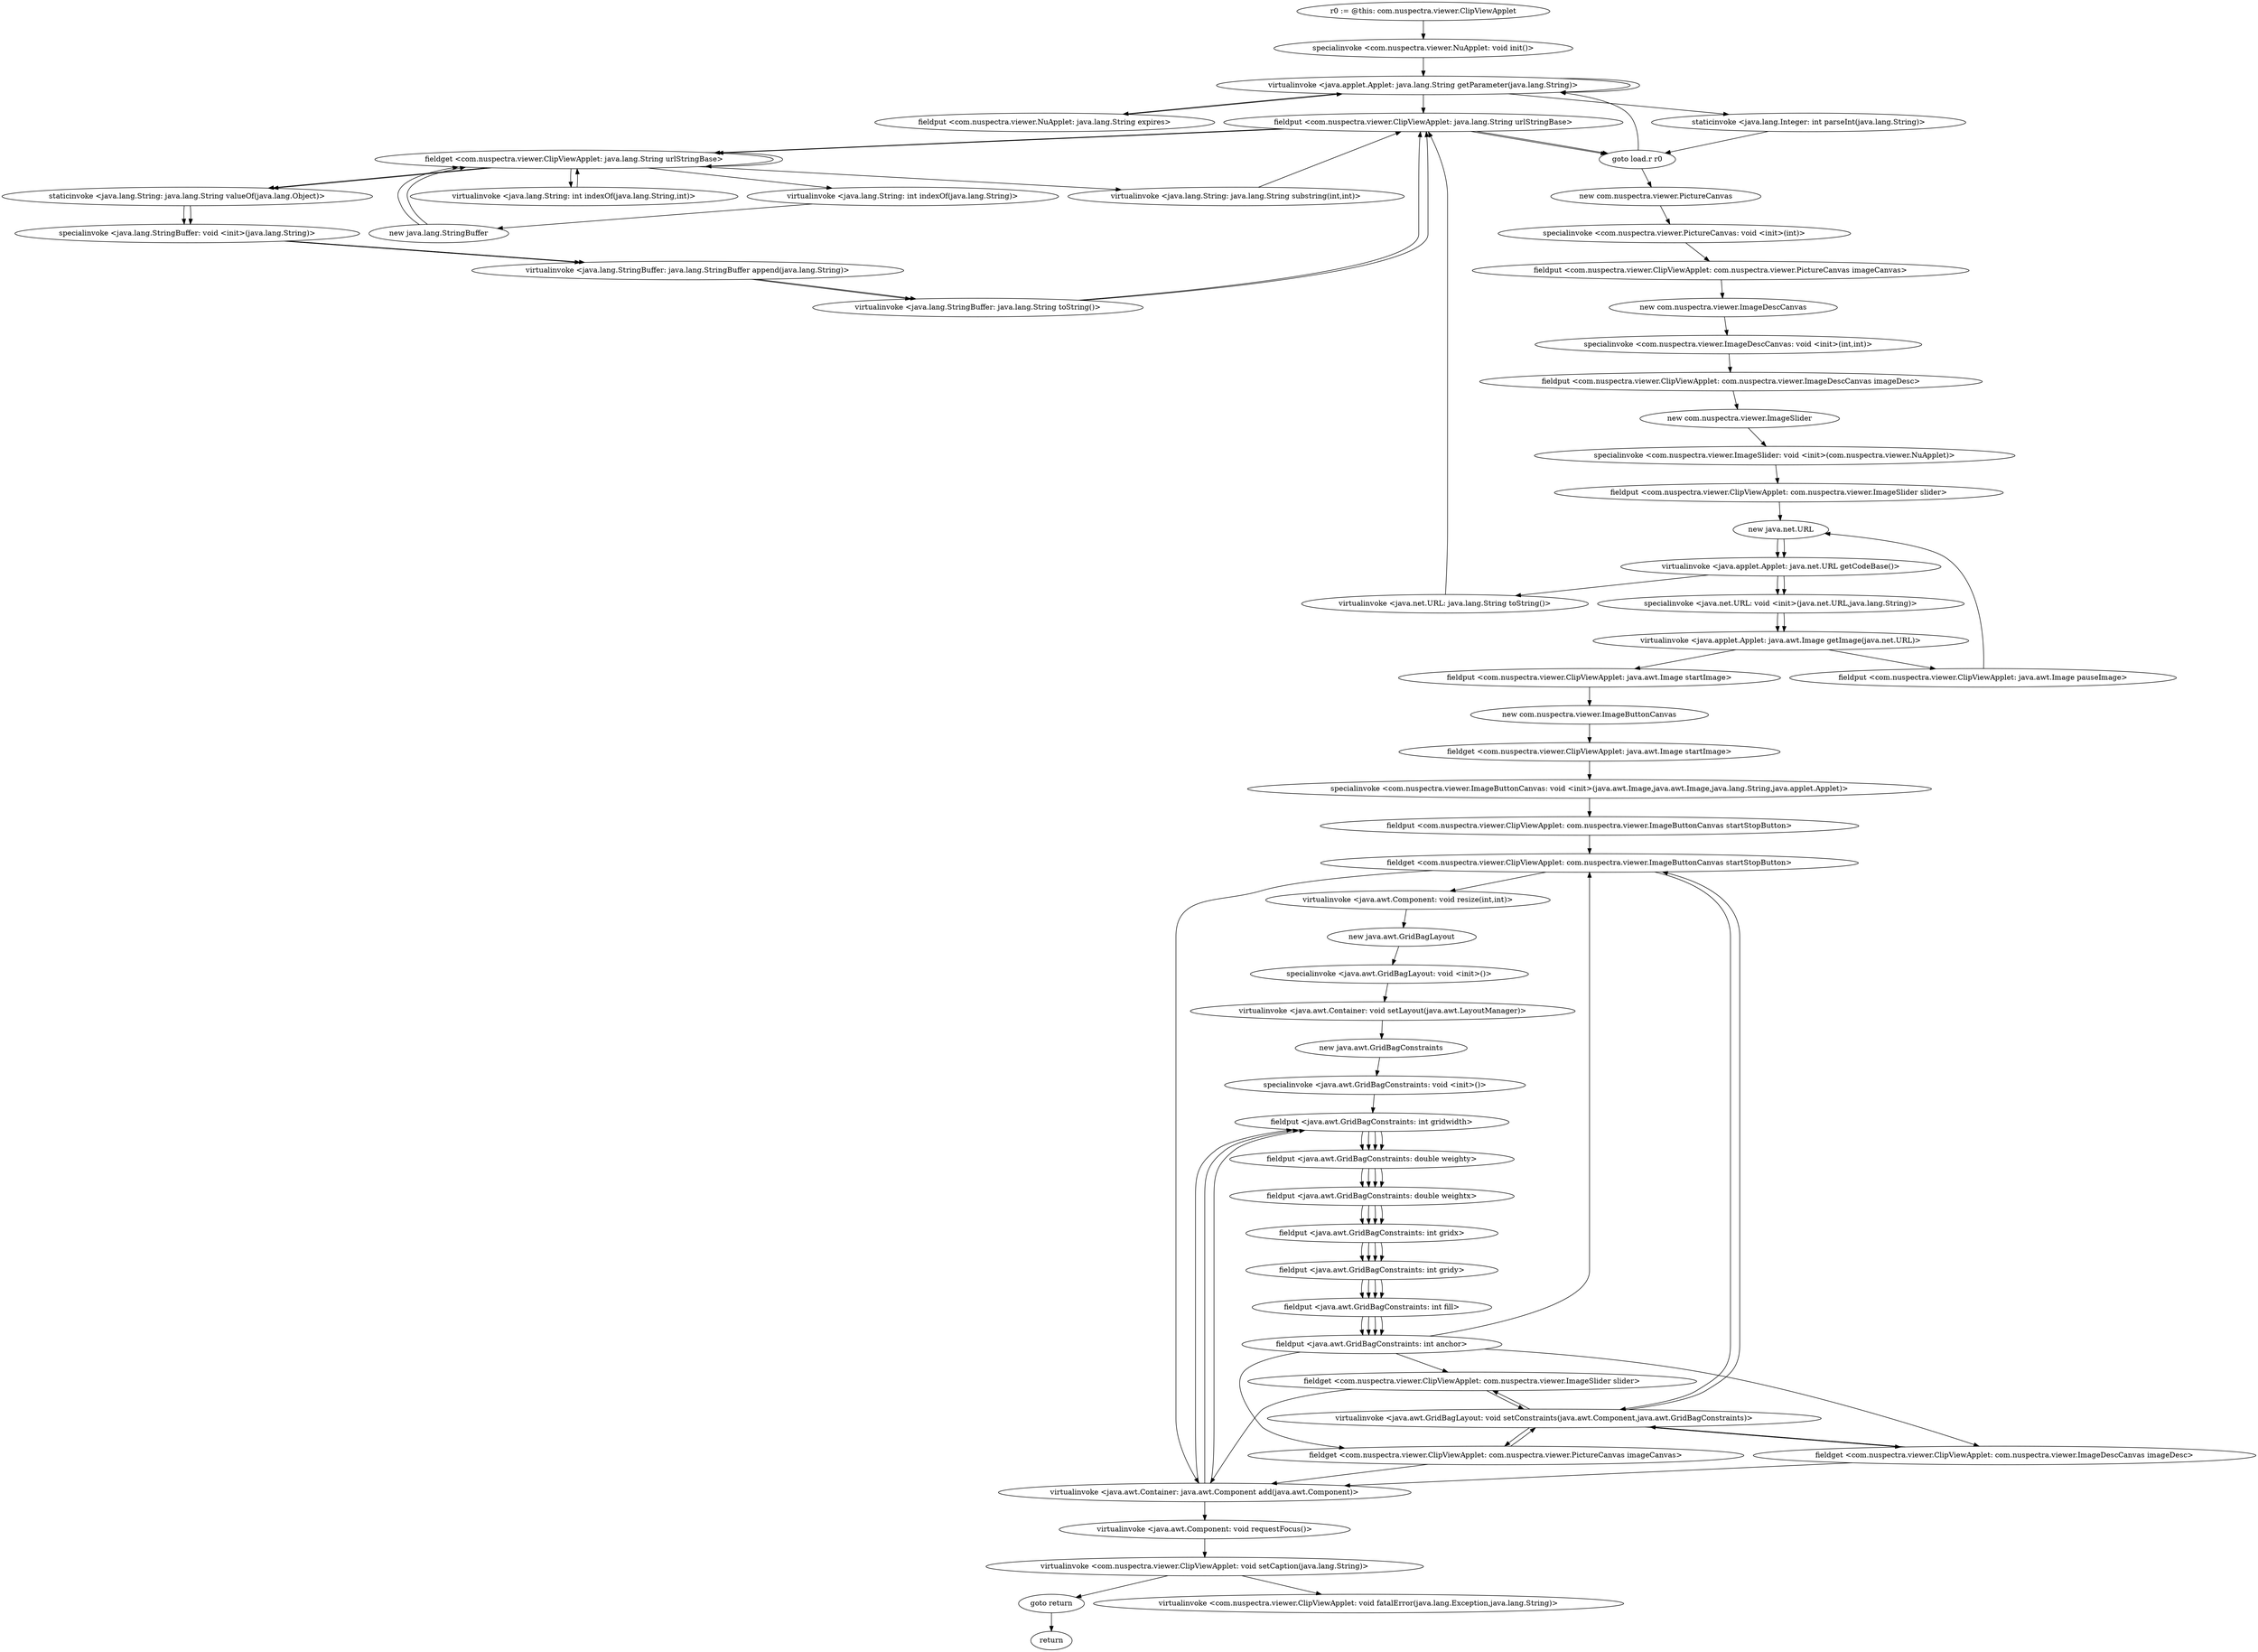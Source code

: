 digraph "" {
"r0 := @this: com.nuspectra.viewer.ClipViewApplet"->"specialinvoke <com.nuspectra.viewer.NuApplet: void init()>";
 "specialinvoke <com.nuspectra.viewer.NuApplet: void init()>"->"virtualinvoke <java.applet.Applet: java.lang.String getParameter(java.lang.String)>";
 "virtualinvoke <java.applet.Applet: java.lang.String getParameter(java.lang.String)>"->"fieldput <com.nuspectra.viewer.NuApplet: java.lang.String expires>";
 "fieldput <com.nuspectra.viewer.NuApplet: java.lang.String expires>"->"virtualinvoke <java.applet.Applet: java.lang.String getParameter(java.lang.String)>";
 "virtualinvoke <java.applet.Applet: java.lang.String getParameter(java.lang.String)>"->"fieldput <com.nuspectra.viewer.ClipViewApplet: java.lang.String urlStringBase>";
 "fieldput <com.nuspectra.viewer.ClipViewApplet: java.lang.String urlStringBase>"->"fieldget <com.nuspectra.viewer.ClipViewApplet: java.lang.String urlStringBase>";
 "fieldget <com.nuspectra.viewer.ClipViewApplet: java.lang.String urlStringBase>"->"fieldget <com.nuspectra.viewer.ClipViewApplet: java.lang.String urlStringBase>";
 "fieldget <com.nuspectra.viewer.ClipViewApplet: java.lang.String urlStringBase>"->"virtualinvoke <java.lang.String: int indexOf(java.lang.String)>";
 "virtualinvoke <java.lang.String: int indexOf(java.lang.String)>"->"new java.lang.StringBuffer";
 "new java.lang.StringBuffer"->"fieldget <com.nuspectra.viewer.ClipViewApplet: java.lang.String urlStringBase>";
 "fieldget <com.nuspectra.viewer.ClipViewApplet: java.lang.String urlStringBase>"->"staticinvoke <java.lang.String: java.lang.String valueOf(java.lang.Object)>";
 "staticinvoke <java.lang.String: java.lang.String valueOf(java.lang.Object)>"->"specialinvoke <java.lang.StringBuffer: void <init>(java.lang.String)>";
 "specialinvoke <java.lang.StringBuffer: void <init>(java.lang.String)>"->"virtualinvoke <java.lang.StringBuffer: java.lang.StringBuffer append(java.lang.String)>";
 "virtualinvoke <java.lang.StringBuffer: java.lang.StringBuffer append(java.lang.String)>"->"virtualinvoke <java.lang.StringBuffer: java.lang.String toString()>";
 "virtualinvoke <java.lang.StringBuffer: java.lang.String toString()>"->"fieldput <com.nuspectra.viewer.ClipViewApplet: java.lang.String urlStringBase>";
 "fieldput <com.nuspectra.viewer.ClipViewApplet: java.lang.String urlStringBase>"->"goto load.r r0";
 "goto load.r r0"->"virtualinvoke <java.applet.Applet: java.lang.String getParameter(java.lang.String)>";
 "virtualinvoke <java.applet.Applet: java.lang.String getParameter(java.lang.String)>"->"virtualinvoke <java.applet.Applet: java.lang.String getParameter(java.lang.String)>";
 "virtualinvoke <java.applet.Applet: java.lang.String getParameter(java.lang.String)>"->"staticinvoke <java.lang.Integer: int parseInt(java.lang.String)>";
 "staticinvoke <java.lang.Integer: int parseInt(java.lang.String)>"->"goto load.r r0";
 "goto load.r r0"->"new com.nuspectra.viewer.PictureCanvas";
 "new com.nuspectra.viewer.PictureCanvas"->"specialinvoke <com.nuspectra.viewer.PictureCanvas: void <init>(int)>";
 "specialinvoke <com.nuspectra.viewer.PictureCanvas: void <init>(int)>"->"fieldput <com.nuspectra.viewer.ClipViewApplet: com.nuspectra.viewer.PictureCanvas imageCanvas>";
 "fieldput <com.nuspectra.viewer.ClipViewApplet: com.nuspectra.viewer.PictureCanvas imageCanvas>"->"new com.nuspectra.viewer.ImageDescCanvas";
 "new com.nuspectra.viewer.ImageDescCanvas"->"specialinvoke <com.nuspectra.viewer.ImageDescCanvas: void <init>(int,int)>";
 "specialinvoke <com.nuspectra.viewer.ImageDescCanvas: void <init>(int,int)>"->"fieldput <com.nuspectra.viewer.ClipViewApplet: com.nuspectra.viewer.ImageDescCanvas imageDesc>";
 "fieldput <com.nuspectra.viewer.ClipViewApplet: com.nuspectra.viewer.ImageDescCanvas imageDesc>"->"new com.nuspectra.viewer.ImageSlider";
 "new com.nuspectra.viewer.ImageSlider"->"specialinvoke <com.nuspectra.viewer.ImageSlider: void <init>(com.nuspectra.viewer.NuApplet)>";
 "specialinvoke <com.nuspectra.viewer.ImageSlider: void <init>(com.nuspectra.viewer.NuApplet)>"->"fieldput <com.nuspectra.viewer.ClipViewApplet: com.nuspectra.viewer.ImageSlider slider>";
 "fieldput <com.nuspectra.viewer.ClipViewApplet: com.nuspectra.viewer.ImageSlider slider>"->"new java.net.URL";
 "new java.net.URL"->"virtualinvoke <java.applet.Applet: java.net.URL getCodeBase()>";
 "virtualinvoke <java.applet.Applet: java.net.URL getCodeBase()>"->"specialinvoke <java.net.URL: void <init>(java.net.URL,java.lang.String)>";
 "specialinvoke <java.net.URL: void <init>(java.net.URL,java.lang.String)>"->"virtualinvoke <java.applet.Applet: java.awt.Image getImage(java.net.URL)>";
 "virtualinvoke <java.applet.Applet: java.awt.Image getImage(java.net.URL)>"->"fieldput <com.nuspectra.viewer.ClipViewApplet: java.awt.Image pauseImage>";
 "fieldput <com.nuspectra.viewer.ClipViewApplet: java.awt.Image pauseImage>"->"new java.net.URL";
 "new java.net.URL"->"virtualinvoke <java.applet.Applet: java.net.URL getCodeBase()>";
 "virtualinvoke <java.applet.Applet: java.net.URL getCodeBase()>"->"specialinvoke <java.net.URL: void <init>(java.net.URL,java.lang.String)>";
 "specialinvoke <java.net.URL: void <init>(java.net.URL,java.lang.String)>"->"virtualinvoke <java.applet.Applet: java.awt.Image getImage(java.net.URL)>";
 "virtualinvoke <java.applet.Applet: java.awt.Image getImage(java.net.URL)>"->"fieldput <com.nuspectra.viewer.ClipViewApplet: java.awt.Image startImage>";
 "fieldput <com.nuspectra.viewer.ClipViewApplet: java.awt.Image startImage>"->"new com.nuspectra.viewer.ImageButtonCanvas";
 "new com.nuspectra.viewer.ImageButtonCanvas"->"fieldget <com.nuspectra.viewer.ClipViewApplet: java.awt.Image startImage>";
 "fieldget <com.nuspectra.viewer.ClipViewApplet: java.awt.Image startImage>"->"specialinvoke <com.nuspectra.viewer.ImageButtonCanvas: void <init>(java.awt.Image,java.awt.Image,java.lang.String,java.applet.Applet)>";
 "specialinvoke <com.nuspectra.viewer.ImageButtonCanvas: void <init>(java.awt.Image,java.awt.Image,java.lang.String,java.applet.Applet)>"->"fieldput <com.nuspectra.viewer.ClipViewApplet: com.nuspectra.viewer.ImageButtonCanvas startStopButton>";
 "fieldput <com.nuspectra.viewer.ClipViewApplet: com.nuspectra.viewer.ImageButtonCanvas startStopButton>"->"fieldget <com.nuspectra.viewer.ClipViewApplet: com.nuspectra.viewer.ImageButtonCanvas startStopButton>";
 "fieldget <com.nuspectra.viewer.ClipViewApplet: com.nuspectra.viewer.ImageButtonCanvas startStopButton>"->"virtualinvoke <java.awt.Component: void resize(int,int)>";
 "virtualinvoke <java.awt.Component: void resize(int,int)>"->"new java.awt.GridBagLayout";
 "new java.awt.GridBagLayout"->"specialinvoke <java.awt.GridBagLayout: void <init>()>";
 "specialinvoke <java.awt.GridBagLayout: void <init>()>"->"virtualinvoke <java.awt.Container: void setLayout(java.awt.LayoutManager)>";
 "virtualinvoke <java.awt.Container: void setLayout(java.awt.LayoutManager)>"->"new java.awt.GridBagConstraints";
 "new java.awt.GridBagConstraints"->"specialinvoke <java.awt.GridBagConstraints: void <init>()>";
 "specialinvoke <java.awt.GridBagConstraints: void <init>()>"->"fieldput <java.awt.GridBagConstraints: int gridwidth>";
 "fieldput <java.awt.GridBagConstraints: int gridwidth>"->"fieldput <java.awt.GridBagConstraints: double weighty>";
 "fieldput <java.awt.GridBagConstraints: double weighty>"->"fieldput <java.awt.GridBagConstraints: double weightx>";
 "fieldput <java.awt.GridBagConstraints: double weightx>"->"fieldput <java.awt.GridBagConstraints: int gridx>";
 "fieldput <java.awt.GridBagConstraints: int gridx>"->"fieldput <java.awt.GridBagConstraints: int gridy>";
 "fieldput <java.awt.GridBagConstraints: int gridy>"->"fieldput <java.awt.GridBagConstraints: int fill>";
 "fieldput <java.awt.GridBagConstraints: int fill>"->"fieldput <java.awt.GridBagConstraints: int anchor>";
 "fieldput <java.awt.GridBagConstraints: int anchor>"->"fieldget <com.nuspectra.viewer.ClipViewApplet: com.nuspectra.viewer.ImageDescCanvas imageDesc>";
 "fieldget <com.nuspectra.viewer.ClipViewApplet: com.nuspectra.viewer.ImageDescCanvas imageDesc>"->"virtualinvoke <java.awt.GridBagLayout: void setConstraints(java.awt.Component,java.awt.GridBagConstraints)>";
 "virtualinvoke <java.awt.GridBagLayout: void setConstraints(java.awt.Component,java.awt.GridBagConstraints)>"->"fieldget <com.nuspectra.viewer.ClipViewApplet: com.nuspectra.viewer.ImageDescCanvas imageDesc>";
 "fieldget <com.nuspectra.viewer.ClipViewApplet: com.nuspectra.viewer.ImageDescCanvas imageDesc>"->"virtualinvoke <java.awt.Container: java.awt.Component add(java.awt.Component)>";
 "virtualinvoke <java.awt.Container: java.awt.Component add(java.awt.Component)>"->"fieldput <java.awt.GridBagConstraints: int gridwidth>";
 "fieldput <java.awt.GridBagConstraints: int gridwidth>"->"fieldput <java.awt.GridBagConstraints: double weighty>";
 "fieldput <java.awt.GridBagConstraints: double weighty>"->"fieldput <java.awt.GridBagConstraints: double weightx>";
 "fieldput <java.awt.GridBagConstraints: double weightx>"->"fieldput <java.awt.GridBagConstraints: int gridx>";
 "fieldput <java.awt.GridBagConstraints: int gridx>"->"fieldput <java.awt.GridBagConstraints: int gridy>";
 "fieldput <java.awt.GridBagConstraints: int gridy>"->"fieldput <java.awt.GridBagConstraints: int fill>";
 "fieldput <java.awt.GridBagConstraints: int fill>"->"fieldput <java.awt.GridBagConstraints: int anchor>";
 "fieldput <java.awt.GridBagConstraints: int anchor>"->"fieldget <com.nuspectra.viewer.ClipViewApplet: com.nuspectra.viewer.PictureCanvas imageCanvas>";
 "fieldget <com.nuspectra.viewer.ClipViewApplet: com.nuspectra.viewer.PictureCanvas imageCanvas>"->"virtualinvoke <java.awt.GridBagLayout: void setConstraints(java.awt.Component,java.awt.GridBagConstraints)>";
 "virtualinvoke <java.awt.GridBagLayout: void setConstraints(java.awt.Component,java.awt.GridBagConstraints)>"->"fieldget <com.nuspectra.viewer.ClipViewApplet: com.nuspectra.viewer.PictureCanvas imageCanvas>";
 "fieldget <com.nuspectra.viewer.ClipViewApplet: com.nuspectra.viewer.PictureCanvas imageCanvas>"->"virtualinvoke <java.awt.Container: java.awt.Component add(java.awt.Component)>";
 "virtualinvoke <java.awt.Container: java.awt.Component add(java.awt.Component)>"->"fieldput <java.awt.GridBagConstraints: int gridwidth>";
 "fieldput <java.awt.GridBagConstraints: int gridwidth>"->"fieldput <java.awt.GridBagConstraints: double weighty>";
 "fieldput <java.awt.GridBagConstraints: double weighty>"->"fieldput <java.awt.GridBagConstraints: double weightx>";
 "fieldput <java.awt.GridBagConstraints: double weightx>"->"fieldput <java.awt.GridBagConstraints: int gridx>";
 "fieldput <java.awt.GridBagConstraints: int gridx>"->"fieldput <java.awt.GridBagConstraints: int gridy>";
 "fieldput <java.awt.GridBagConstraints: int gridy>"->"fieldput <java.awt.GridBagConstraints: int fill>";
 "fieldput <java.awt.GridBagConstraints: int fill>"->"fieldput <java.awt.GridBagConstraints: int anchor>";
 "fieldput <java.awt.GridBagConstraints: int anchor>"->"fieldget <com.nuspectra.viewer.ClipViewApplet: com.nuspectra.viewer.ImageButtonCanvas startStopButton>";
 "fieldget <com.nuspectra.viewer.ClipViewApplet: com.nuspectra.viewer.ImageButtonCanvas startStopButton>"->"virtualinvoke <java.awt.GridBagLayout: void setConstraints(java.awt.Component,java.awt.GridBagConstraints)>";
 "virtualinvoke <java.awt.GridBagLayout: void setConstraints(java.awt.Component,java.awt.GridBagConstraints)>"->"fieldget <com.nuspectra.viewer.ClipViewApplet: com.nuspectra.viewer.ImageButtonCanvas startStopButton>";
 "fieldget <com.nuspectra.viewer.ClipViewApplet: com.nuspectra.viewer.ImageButtonCanvas startStopButton>"->"virtualinvoke <java.awt.Container: java.awt.Component add(java.awt.Component)>";
 "virtualinvoke <java.awt.Container: java.awt.Component add(java.awt.Component)>"->"fieldput <java.awt.GridBagConstraints: int gridwidth>";
 "fieldput <java.awt.GridBagConstraints: int gridwidth>"->"fieldput <java.awt.GridBagConstraints: double weighty>";
 "fieldput <java.awt.GridBagConstraints: double weighty>"->"fieldput <java.awt.GridBagConstraints: double weightx>";
 "fieldput <java.awt.GridBagConstraints: double weightx>"->"fieldput <java.awt.GridBagConstraints: int gridx>";
 "fieldput <java.awt.GridBagConstraints: int gridx>"->"fieldput <java.awt.GridBagConstraints: int gridy>";
 "fieldput <java.awt.GridBagConstraints: int gridy>"->"fieldput <java.awt.GridBagConstraints: int fill>";
 "fieldput <java.awt.GridBagConstraints: int fill>"->"fieldput <java.awt.GridBagConstraints: int anchor>";
 "fieldput <java.awt.GridBagConstraints: int anchor>"->"fieldget <com.nuspectra.viewer.ClipViewApplet: com.nuspectra.viewer.ImageSlider slider>";
 "fieldget <com.nuspectra.viewer.ClipViewApplet: com.nuspectra.viewer.ImageSlider slider>"->"virtualinvoke <java.awt.GridBagLayout: void setConstraints(java.awt.Component,java.awt.GridBagConstraints)>";
 "virtualinvoke <java.awt.GridBagLayout: void setConstraints(java.awt.Component,java.awt.GridBagConstraints)>"->"fieldget <com.nuspectra.viewer.ClipViewApplet: com.nuspectra.viewer.ImageSlider slider>";
 "fieldget <com.nuspectra.viewer.ClipViewApplet: com.nuspectra.viewer.ImageSlider slider>"->"virtualinvoke <java.awt.Container: java.awt.Component add(java.awt.Component)>";
 "virtualinvoke <java.awt.Container: java.awt.Component add(java.awt.Component)>"->"virtualinvoke <java.awt.Component: void requestFocus()>";
 "virtualinvoke <java.awt.Component: void requestFocus()>"->"virtualinvoke <com.nuspectra.viewer.ClipViewApplet: void setCaption(java.lang.String)>";
 "virtualinvoke <com.nuspectra.viewer.ClipViewApplet: void setCaption(java.lang.String)>"->"goto return";
 "goto return"->"return";
 "virtualinvoke <com.nuspectra.viewer.ClipViewApplet: void setCaption(java.lang.String)>"->"virtualinvoke <com.nuspectra.viewer.ClipViewApplet: void fatalError(java.lang.Exception,java.lang.String)>";
"new java.lang.StringBuffer";
 "new java.lang.StringBuffer"->"fieldget <com.nuspectra.viewer.ClipViewApplet: java.lang.String urlStringBase>";
 "fieldget <com.nuspectra.viewer.ClipViewApplet: java.lang.String urlStringBase>"->"staticinvoke <java.lang.String: java.lang.String valueOf(java.lang.Object)>";
 "staticinvoke <java.lang.String: java.lang.String valueOf(java.lang.Object)>"->"specialinvoke <java.lang.StringBuffer: void <init>(java.lang.String)>";
 "specialinvoke <java.lang.StringBuffer: void <init>(java.lang.String)>"->"virtualinvoke <java.lang.StringBuffer: java.lang.StringBuffer append(java.lang.String)>";
 "virtualinvoke <java.lang.StringBuffer: java.lang.StringBuffer append(java.lang.String)>"->"virtualinvoke <java.lang.StringBuffer: java.lang.String toString()>";
 "virtualinvoke <java.lang.StringBuffer: java.lang.String toString()>"->"fieldput <com.nuspectra.viewer.ClipViewApplet: java.lang.String urlStringBase>";
 "fieldput <com.nuspectra.viewer.ClipViewApplet: java.lang.String urlStringBase>"->"goto load.r r0";
"virtualinvoke <java.applet.Applet: java.net.URL getCodeBase()>";
 "virtualinvoke <java.applet.Applet: java.net.URL getCodeBase()>"->"virtualinvoke <java.net.URL: java.lang.String toString()>";
 "virtualinvoke <java.net.URL: java.lang.String toString()>"->"fieldput <com.nuspectra.viewer.ClipViewApplet: java.lang.String urlStringBase>";
 "fieldput <com.nuspectra.viewer.ClipViewApplet: java.lang.String urlStringBase>"->"fieldget <com.nuspectra.viewer.ClipViewApplet: java.lang.String urlStringBase>";
 "fieldget <com.nuspectra.viewer.ClipViewApplet: java.lang.String urlStringBase>"->"virtualinvoke <java.lang.String: int indexOf(java.lang.String,int)>";
 "virtualinvoke <java.lang.String: int indexOf(java.lang.String,int)>"->"fieldget <com.nuspectra.viewer.ClipViewApplet: java.lang.String urlStringBase>";
 "fieldget <com.nuspectra.viewer.ClipViewApplet: java.lang.String urlStringBase>"->"virtualinvoke <java.lang.String: java.lang.String substring(int,int)>";
 "virtualinvoke <java.lang.String: java.lang.String substring(int,int)>"->"fieldput <com.nuspectra.viewer.ClipViewApplet: java.lang.String urlStringBase>";
}
